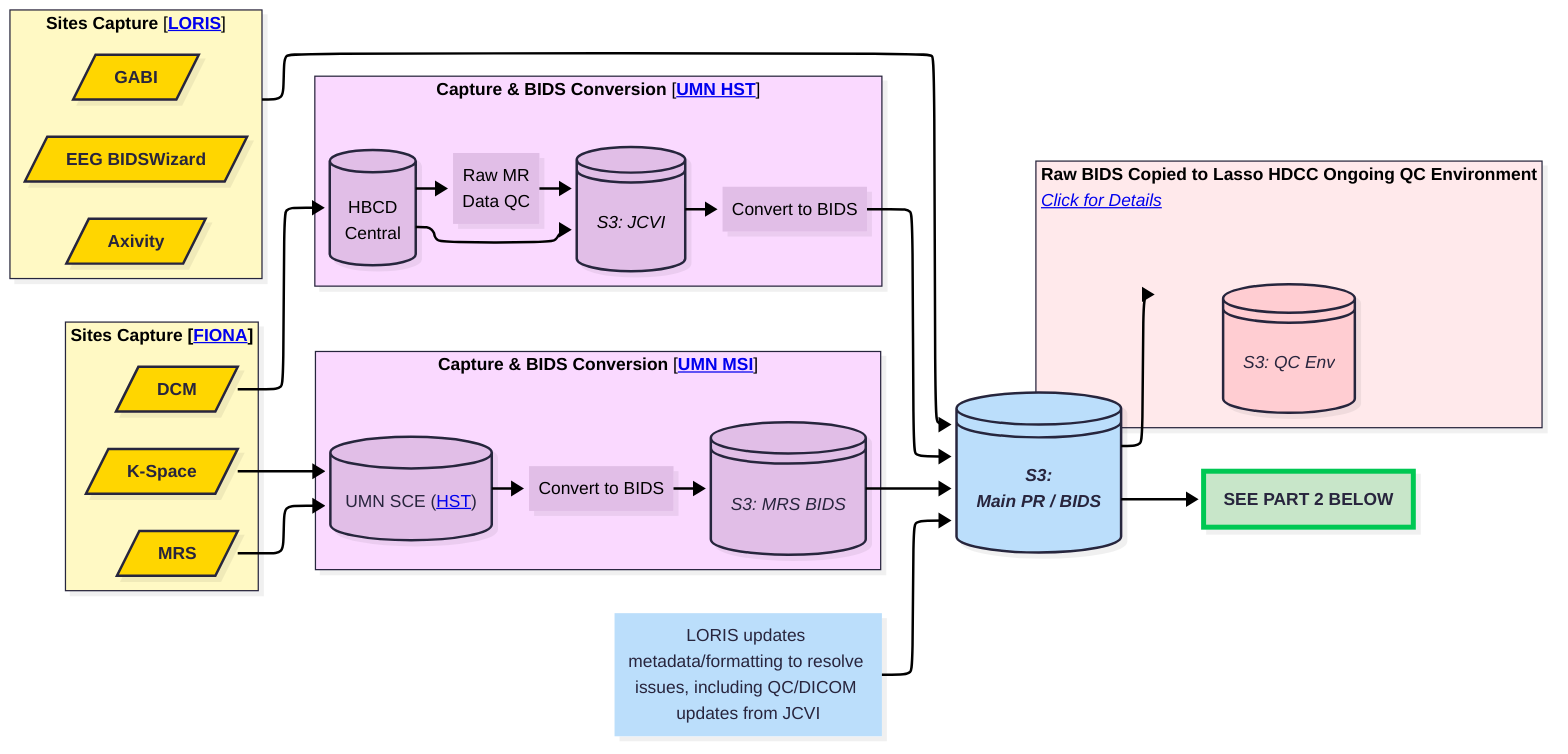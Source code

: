 ---
config:
  layout: elk
  look: neo
  theme: redux
---
flowchart LR
 subgraph Sites_Capture["<b>Sites Capture [<a href=../../orgcharts/#fiona rel=noopener target=_blank><b>FIONA</b></a>]</b>"]
        FIONA_KSI[/"<b>DCM</b>"/]
        LORIS_ACM[/"<b>MRS</b>"/]
        n15[/"<b>K-Space</b>"/]
  end
 subgraph Capture_JCVI["<b>Capture &amp; BIDS Conversion</b> [<a href=../../orgcharts/#midb-informatics-hub-msi rel=noopener><b>UMN MSI</b></a>]"]
        UMN@{ label: "UMN SCE (<a href=\"../../orgcharts/#health-sciences-technology\" rel=\"noopener\" target=\"_blank\">HST</a>)" }
        JCVI["Convert to BIDS"]
        n1["<span><i>S3: MRS BIDS</i></span>"]
  end
 subgraph Capture_HST["<b>Capture &amp; BIDS Conversion</b> [<a href=../../orgcharts/#health-sciences-technology rel=noopener><b>UMN HST</b></a>]"]
        n6["HBCD<br>Central"]
        n9["Raw MR<br>Data QC"]
        n10["<i>S3: JCVI</i>"]
        n11["Convert to BIDS"]
  end
 subgraph Capture_LORIS["<b>Sites Capture</b> [<a href=../../orgcharts/#loris rel=noopener target=_blank><b>LORIS</b></a>]"]
        n12[/"<b>EEG BIDSWizard</b>"/]
        n13[/"<b>Axivity</b>"/]
        n14[/"<b>GABI</b>"/]
  end
 subgraph s7["<span style=white-space:><b>Raw BIDS Copied to Lasso HDCC Ongoing QC Environment</b><br><a href=../data-proc-wf/#lasso-hdcc-qc-environment><i>Click for Details</i></a></span>"]
        n22@{ label: "<i style=\"--tw-scale-x:\">S3: QC Env</i>" }
  end
    LORIS_ACM --> UMN
    UMN --> JCVI
    JCVI --> n1
    n1 --> RAW_BIDS["<b><i>S3:<br>Main PR / BIDS</i></b>"]
    n6 --> n9 & n10
    n9 --> n10
    n10 --> n11
    n11 --> RAW_BIDS
    n15 --> UMN
    FIONA_KSI --> n6
    n16["<span>LORIS updates metadata/formatting to resolve issues, including QC/DICOM updates from JCVI</span>"] --> RAW_BIDS
    RAW_BIDS --> s7 & n20["<b>SEE PART 2 BELOW</b>"]
    Capture_LORIS ~~~ Capture_HST
    Capture_LORIS --> RAW_BIDS
    UMN@{ shape: db}
    JCVI@{ shape: text}
    n1@{ shape: disk}
    n6@{ shape: db}
    n9@{ shape: text}
    n10@{ shape: disk}
    n11@{ shape: text}
    n22@{ shape: disk}
    RAW_BIDS@{ shape: disk}
    n16@{ shape: text}
    s7@{ shape: rect}
    n20@{ shape: rect}
    style FIONA_KSI fill:#FFD600
    style LORIS_ACM fill:#FFD600
    style n15 fill:#FFD600
    style UMN fill:#E1BEE7
    style JCVI fill:#E1BEE7,color:#000000
    style n1 fill:#E1BEE7
    style n6 fill:#E1BEE7,color:#000000
    style n9 fill:#E1BEE7,color:#000000,stroke:#FF6D00
    style n10 fill:#E1BEE7,color:#000000
    style n11 fill:#E1BEE7,color:#000000
    style n12 fill:#FFD600
    style n13 fill:#FFD600
    style n14 fill:#FFD600
    style n22 fill:#FFCDD2
    style RAW_BIDS fill:#BBDEFB
    style n16 fill:#BBDEFB
    style s7 fill:#ffe9eb
    style n20 fill:#C8E6C9,stroke:#00C853,stroke-width:4px,stroke-dasharray: 0
    style Capture_LORIS fill:#FFF9C4
    style Capture_HST fill:#FAD9FF
    style Sites_Capture fill:#FFF9C4
    style Capture_JCVI fill:#FAD9FF